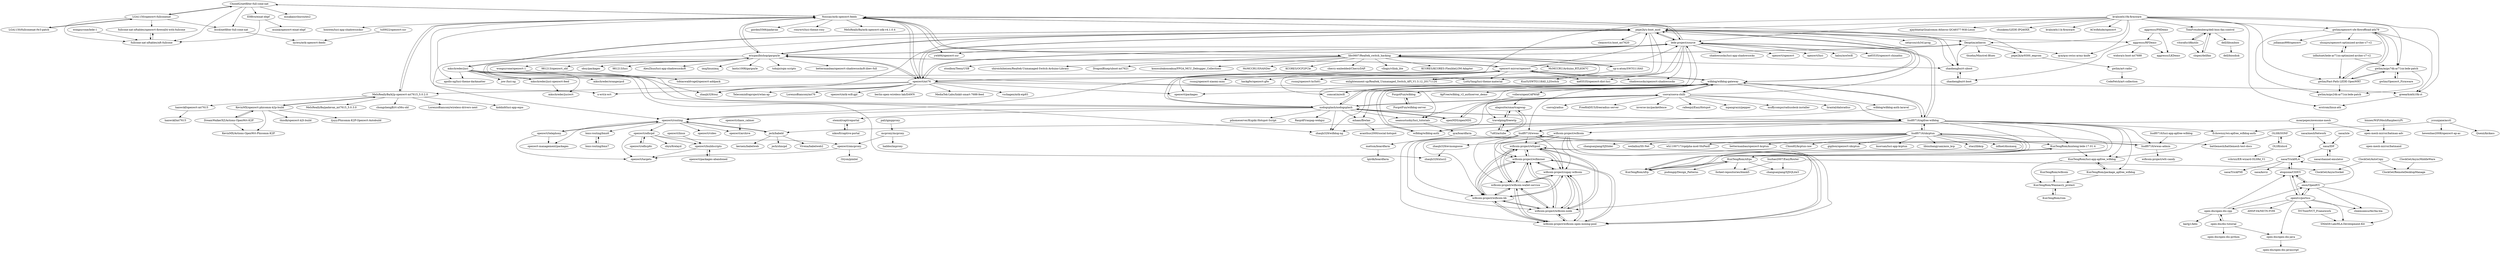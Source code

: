digraph G {
"Chion82/netfilter-full-cone-nat" -> "LGA1150/openwrt-fullconenat"
"Chion82/netfilter-full-cone-nat" -> "llccd/netfilter-full-cone-nat"
"Chion82/netfilter-full-cone-nat" -> "fullcone-nat-nftables/nft-fullcone"
"Chion82/netfilter-full-cone-nat" -> "Nossiac/mtk-openwrt-feeds"
"Chion82/netfilter-full-cone-nat" -> "EHfive/einat-ebpf"
"Chion82/netfilter-full-cone-nat" -> "misakaio/chnroutes2" ["e"=1]
"shunjou/openwrt-optimized-archer-c7-v2" -> "infinitnet/lede-ar71xx-optimized-archer-c7-v2"
"wifidog/wifidog-auth-laravel" -> "liudf0716/wwas"
"pepe2k/u-boot_mod" -> "lede-project/source"
"pepe2k/u-boot_mod" -> "ericpaulbishop/gargoyle"
"pepe2k/u-boot_mod" -> "cleanwrt/u-boot_mt7620"
"pepe2k/u-boot_mod" -> "Deoptim/atheros"
"pepe2k/u-boot_mod" -> "Nossiac/mtk-openwrt-feeds"
"pepe2k/u-boot_mod" -> "openwrt/mt76"
"pepe2k/u-boot_mod" -> "zhaohengbo/rt-uboot"
"pepe2k/u-boot_mod" -> "rssnsj/openwrt-hc5x61" ["e"=1]
"pepe2k/u-boot_mod" -> "wifidog/wifidog-gateway"
"pepe2k/u-boot_mod" -> "zhaojh329/oui" ["e"=1]
"pepe2k/u-boot_mod" -> "aggresss/RFDemo"
"pepe2k/u-boot_mod" -> "LuttyYang/luci-theme-material" ["e"=1]
"pepe2k/u-boot_mod" -> "setarcos/ch341prog" ["e"=1]
"pepe2k/u-boot_mod" -> "pepe2k/ar9300_eeprom"
"pepe2k/u-boot_mod" -> "mkschreder/juci"
"moarpepes/awesome-mesh" -> "nasa/meshNetwork"
"moarpepes/awesome-mesh" -> "open-mesh-mirror/batman-adv"
"moarpepes/awesome-mesh" -> "jech/babeld"
"coova/coova-chilli" -> "wifidog/wifidog-gateway"
"coova/coova-chilli" -> "nodogsplash/nodogsplash"
"coova/coova-chilli" -> "lirantal/daloradius" ["e"=1]
"coova/coova-chilli" -> "openNDS/openNDS"
"coova/coova-chilli" -> "coova/jradius" ["e"=1]
"coova/coova-chilli" -> "FreeRADIUS/freeradius-server" ["e"=1]
"coova/coova-chilli" -> "wifidog/wifidog-auth"
"coova/coova-chilli" -> "inverse-inc/packetfence" ["e"=1]
"coova/coova-chilli" -> "liudf0716/apfree-wifidog"
"coova/coova-chilli" -> "pepe2k/u-boot_mod"
"coova/coova-chilli" -> "rafeequl/EasyHotspot"
"coova/coova-chilli" -> "mpangrazzi/pepper"
"coova/coova-chilli" -> "muffycompo/radiusdesk-installer"
"bmx-routing/bmx7" -> "bmx-routing/bmx6"
"Nossiac/mtk-openwrt-feeds" -> "MeIsReallyBa/k2p-openwrt-mt7615_5.0.2.0"
"Nossiac/mtk-openwrt-feeds" -> "openwrt/mt76"
"Nossiac/mtk-openwrt-feeds" -> "gorden5566/padavan" ["e"=1]
"Nossiac/mtk-openwrt-feeds" -> "rosywrt/luci-theme-rosy" ["e"=1]
"Nossiac/mtk-openwrt-feeds" -> "zhaohengbo/rt-uboot"
"Nossiac/mtk-openwrt-feeds" -> "ywb94/openwrt-ssr" ["e"=1]
"Nossiac/mtk-openwrt-feeds" -> "MeIsReallyBa/mtk-openwrt-sdk-v4.1.0.4"
"Nossiac/mtk-openwrt-feeds" -> "Chion82/netfilter-full-cone-nat"
"Nossiac/mtk-openwrt-feeds" -> "pepe2k/u-boot_mod"
"Nossiac/mtk-openwrt-feeds" -> "lede-project/source"
"Nossiac/mtk-openwrt-feeds" -> "libc0607/Realtek_switch_hacking"
"Nossiac/mtk-openwrt-feeds" -> "ericpaulbishop/gargoyle"
"Nossiac/mtk-openwrt-feeds" -> "x-wrt/x-wrt" ["e"=1]
"Nossiac/mtk-openwrt-feeds" -> "apollo-ng/luci-theme-darkmatter" ["e"=1]
"Nossiac/mtk-openwrt-feeds" -> "honwen/luci-app-shadowsocksr" ["e"=1]
"KunTengRom/kunteng-lede-17.01.4" -> "KunTengRom/xfrps"
"KunTengRom/kunteng-lede-17.01.4" -> "KunTengRom/xfrp"
"KunTengRom/kunteng-lede-17.01.4" -> "KunTengRom/luci-app-apfree_wifidog"
"TomFreudenberg/dell-bios-fan-control" -> "vitorafsr/i8kutils"
"TomFreudenberg/dell-bios-fan-control" -> "clopez/dellfan"
"TomFreudenberg/dell-bios-fan-control" -> "dell/libsmbios"
"clopez/dellfan" -> "TomFreudenberg/dell-bios-fan-control"
"binnes/WiFiMeshRaspberryPi" -> "open-mesh-mirror/batman-adv"
"mcproxy/mcproxy" -> "haibbo/improxy"
"mcproxy/mcproxy" -> "openwrt/omcproxy"
"KunTengRom/package_apfree_wifidog" -> "KunTengRom/luci-app-apfree_wifidog"
"KunTengRom/package_apfree_wifidog" -> "KunTengRom/Wannacry_protect"
"seamustuohy/luci_tutorials" -> "qca/boardfarm"
"openwrt/linux" -> "openwrt/buildscripts"
"openwrt/chaos_calmer" -> "openwrt/archive"
"zhaohengbo/rt-uboot" -> "zhaohengbo/rt-boot"
"LGA1150/openwrt-fullconenat" -> "LGA1150/fullconenat-fw3-patch"
"LGA1150/openwrt-fullconenat" -> "Chion82/netfilter-full-cone-nat"
"LGA1150/openwrt-fullconenat" -> "llccd/netfilter-full-cone-nat"
"LGA1150/openwrt-fullconenat" -> "fullcone-nat-nftables/openwrt-firewall4-with-fullcone"
"LGA1150/openwrt-fullconenat" -> "fullcone-nat-nftables/nft-fullcone"
"zhaohengbo/rt-boot" -> "zhaohengbo/rt-uboot"
"liuzhao2007/EasyRouter" -> "changsanjiang/SJSQLite3"
"liuzhao2007/EasyRouter" -> "forked-repositories/blank5"
"liuzhao2007/EasyRouter" -> "ClockGet/AsyncSocket"
"MeIsReallyBa/k2p-openwrt-mt7615_5.0.2.0" -> "Nossiac/mtk-openwrt-feeds"
"MeIsReallyBa/k2p-openwrt-mt7615_5.0.2.0" -> "hanwckf/openwrt-mt7615"
"MeIsReallyBa/k2p-openwrt-mt7615_5.0.2.0" -> "KevinMX/openwrt-phicomm-k2p-build"
"MeIsReallyBa/k2p-openwrt-mt7615_5.0.2.0" -> "LorenzoBianconi/wireless-drivers-next"
"MeIsReallyBa/k2p-openwrt-mt7615_5.0.2.0" -> "kiddin9/luci-app-eqos"
"MeIsReallyBa/k2p-openwrt-mt7615_5.0.2.0" -> "MeIsReallyBa/padavan_mt7615_5.0.3.0"
"MeIsReallyBa/k2p-openwrt-mt7615_5.0.2.0" -> "chongshengB/rt-n56u-old"
"openwrt/odhcpd" -> "openwrt/odhcp6c"
"openwrt/odhcpd" -> "openwrt/omcproxy"
"openwrt/odhcpd" -> "openwrt/targets"
"openwrt/odhcpd" -> "openwrt/buildscripts"
"openwrt/odhcpd" -> "sbyx/6relayd"
"liudf0716/wwas-admin" -> "liudf0716/wwas"
"liudf0716/wwas-admin" -> "wificoin-project/wfc-candy"
"wificoin-project/wificoin" -> "wificoin-project/wfcpool"
"wificoin-project/wificoin" -> "wificoin-project/wifiminer"
"wificoin-project/wificoin" -> "wificoin-project/wificoin-open-mining-pool"
"wificoin-project/wificoin" -> "wificoin-project/wificoin-node"
"wificoin-project/wificoin" -> "wificoin-project/wificoin-lib"
"wificoin-project/wificoin" -> "wificoin-project/wificoin-wallet-service"
"wificoin-project/wificoin" -> "wificoin-project/copay-wificoin"
"wificoin-project/copay-wificoin" -> "wificoin-project/wificoin-lib"
"wificoin-project/copay-wificoin" -> "wificoin-project/wifiminer"
"wificoin-project/copay-wificoin" -> "wificoin-project/wificoin-open-mining-pool"
"wificoin-project/copay-wificoin" -> "wificoin-project/wfcpool"
"wificoin-project/copay-wificoin" -> "wificoin-project/wificoin-wallet-service"
"wificoin-project/copay-wificoin" -> "wificoin-project/wificoin-node"
"wificoin-project/wificoin-lib" -> "wificoin-project/wificoin-open-mining-pool"
"wificoin-project/wificoin-lib" -> "wificoin-project/wfcpool"
"wificoin-project/wificoin-lib" -> "wificoin-project/wificoin-wallet-service"
"wificoin-project/wificoin-lib" -> "wificoin-project/wifiminer"
"wificoin-project/wificoin-lib" -> "wificoin-project/wificoin-node"
"wificoin-project/wificoin-lib" -> "wificoin-project/copay-wificoin"
"wificoin-project/wificoin-wallet-service" -> "wificoin-project/wfcpool"
"wificoin-project/wificoin-wallet-service" -> "wificoin-project/wificoin-lib"
"wificoin-project/wificoin-wallet-service" -> "wificoin-project/wifiminer"
"wificoin-project/wificoin-wallet-service" -> "wificoin-project/wificoin-open-mining-pool"
"wificoin-project/wificoin-wallet-service" -> "wificoin-project/wificoin-node"
"wificoin-project/wificoin-wallet-service" -> "wificoin-project/copay-wificoin"
"wificoin-project/wificoin-node" -> "wificoin-project/wfcpool"
"wificoin-project/wificoin-node" -> "wificoin-project/wificoin-wallet-service"
"wificoin-project/wificoin-node" -> "wificoin-project/wificoin-lib"
"wificoin-project/wificoin-node" -> "wificoin-project/wifiminer"
"wificoin-project/wificoin-node" -> "wificoin-project/wificoin-open-mining-pool"
"wificoin-project/wificoin-node" -> "wificoin-project/copay-wificoin"
"wificoin-project/wifiminer" -> "wificoin-project/wfcpool"
"wificoin-project/wifiminer" -> "wificoin-project/wificoin-wallet-service"
"wificoin-project/wifiminer" -> "wificoin-project/wificoin-open-mining-pool"
"wificoin-project/wifiminer" -> "wificoin-project/wificoin-lib"
"wificoin-project/wifiminer" -> "wificoin-project/wificoin-node"
"wificoin-project/wifiminer" -> "wificoin-project/copay-wificoin"
"wificoin-project/wfcpool" -> "wificoin-project/wificoin-wallet-service"
"wificoin-project/wfcpool" -> "wificoin-project/wificoin-lib"
"wificoin-project/wfcpool" -> "wificoin-project/wifiminer"
"wificoin-project/wfcpool" -> "wificoin-project/wificoin-open-mining-pool"
"wificoin-project/wfcpool" -> "wificoin-project/wificoin-node"
"wificoin-project/wfcpool" -> "wificoin-project/copay-wificoin"
"wificoin-project/wificoin-open-mining-pool" -> "wificoin-project/wificoin-lib"
"wificoin-project/wificoin-open-mining-pool" -> "wificoin-project/wfcpool"
"wificoin-project/wificoin-open-mining-pool" -> "wificoin-project/wificoin-wallet-service"
"wificoin-project/wificoin-open-mining-pool" -> "wificoin-project/wifiminer"
"wificoin-project/wificoin-open-mining-pool" -> "wificoin-project/wificoin-node"
"wificoin-project/wificoin-open-mining-pool" -> "wificoin-project/copay-wificoin"
"McMCCRU/Arduino_RTL8367C" -> "enlightenment-up/Realtek_Unmanaged_Switch_API_V1.3.12_20171124"
"ClockGet/AutoCopy" -> "ClockGet/RemoteDesktopManage"
"ClockGet/AutoCopy" -> "ClockGet/AsyncSocket"
"gwlim/openwrt-sfe-flowoffload-ath79" -> "gwlim/Fast-Path-LEDE-OpenWRT"
"gwlim/openwrt-sfe-flowoffload-ath79" -> "gwlim/mips74k-ar71xx-lede-patch"
"gwlim/openwrt-sfe-flowoffload-ath79" -> "shunjou/openwrt-optimized-archer-c7-v2"
"gwlim/openwrt-sfe-flowoffload-ath79" -> "jollaman999/openwrt"
"gwlim/openwrt-sfe-flowoffload-ath79" -> "gwlim/mips24k-ar71xx-lede-patch"
"gwlim/openwrt-sfe-flowoffload-ath79" -> "greearb/ath10k-ct"
"liudf0716/wwas" -> "liudf0716/wwas-admin"
"liudf0716/wwas" -> "wificoin-project/copay-wificoin"
"liudf0716/wwas" -> "wificoin-project/wificoin-wallet-service"
"liudf0716/wwas" -> "wificoin-project/wificoin-lib"
"liudf0716/wwas" -> "wificoin-project/wificoin-node"
"liudf0716/wwas" -> "wificoin-project/wfcpool"
"liudf0716/wwas" -> "wificoin-project/wificoin-open-mining-pool"
"liudf0716/wwas" -> "wificoin-project/wifiminer"
"tsl0922/openwrt-ssr" -> "liyiwu/mtk-openwrt-feeds"
"etopzone/CERTI" -> "onox/OpenRTI"
"etopzone/CERTI" -> "openlvc/portico"
"etopzone/CERTI" -> "nasa/TrickHLA"
"LGA1150/fullconenat-fw3-patch" -> "LGA1150/openwrt-fullconenat"
"hanwckf/openwrt-mt7615" -> "hanwckf/mt7615"
"KevinMX/openwrt-phicomm-k2p-build" -> "thisdk/openwrt-k2t-build"
"KevinMX/openwrt-phicomm-k2p-build" -> "KevinMX/Actions-OpenWrt-Phicomm-K2P"
"KevinMX/openwrt-phicomm-k2p-build" -> "MeIsReallyBa/k2p-openwrt-mt7615_5.0.2.0"
"KevinMX/openwrt-phicomm-k2p-build" -> "DreamWalkerXZ/Actions-OpenWrt-K2P"
"KevinMX/openwrt-phicomm-k2p-build" -> "tjuyy/Phicomm-K2P-Openwrt-Autobuild"
"gwlim/Openwrt_Firmware" -> "gwlim/mips74k-ar71xx-lede-patch"
"KunTengRom/luci-app-apfree_wifidog" -> "KunTengRom/package_apfree_wifidog"
"KunTengRom/luci-app-apfree_wifidog" -> "KunTengRom/Wannacry_protect"
"KunTengRom/wificoin" -> "KunTengRom/Wannacry_protect"
"openwrt/mt76" -> "Nossiac/mtk-openwrt-feeds"
"openwrt/mt76" -> "openwrt/mtk-wifi-gpl"
"openwrt/mt76" -> "lede-project/source"
"openwrt/mt76" -> "greearb/ath10k-ct"
"openwrt/mt76" -> "pepe2k/u-boot_mod"
"openwrt/mt76" -> "berlin-open-wireless-lab/DAWN" ["e"=1]
"openwrt/mt76" -> "ericpaulbishop/gargoyle"
"openwrt/mt76" -> "MediaTek-Labs/linkit-smart-7688-feed" ["e"=1]
"openwrt/mt76" -> "vschagen/mtk-eip93" ["e"=1]
"openwrt/mt76" -> "openwrt/packages" ["e"=1]
"openwrt/mt76" -> "x-wrt/x-wrt" ["e"=1]
"openwrt/mt76" -> "Telecominfraproject/wlan-ap" ["e"=1]
"openwrt/mt76" -> "zhaojh329/oui" ["e"=1]
"openwrt/mt76" -> "LorenzoBianconi/mt76"
"openwrt/mt76" -> "MeIsReallyBa/k2p-openwrt-mt7615_5.0.2.0"
"openwrt-mirror/openwrt" -> "openwrt/routing"
"openwrt-mirror/openwrt" -> "lede-project/source"
"openwrt-mirror/openwrt" -> "ericpaulbishop/gargoyle"
"openwrt-mirror/openwrt" -> "hackgfw/openwrt-gfw" ["e"=1]
"openwrt-mirror/openwrt" -> "LuttyYang/luci-theme-material" ["e"=1]
"openwrt-mirror/openwrt" -> "comcat/miwifi"
"openwrt-mirror/openwrt" -> "rssnsj/openwrt-xiaomi-mini" ["e"=1]
"openwrt-mirror/openwrt" -> "pepe2k/u-boot_mod"
"openwrt-mirror/openwrt" -> "aa65535/openwrt-dist-luci" ["e"=1]
"openwrt-mirror/openwrt" -> "wifidog/wifidog-gateway"
"openwrt-mirror/openwrt" -> "openwrt/mt76"
"openwrt-mirror/openwrt" -> "shadowsocks/openwrt-shadowsocks" ["e"=1]
"openwrt-mirror/openwrt" -> "nodogsplash/nodogsplash"
"openwrt-mirror/openwrt" -> "openwrt/packages" ["e"=1]
"openwrt-mirror/openwrt" -> "rssnsj/openwrt-hc5x61" ["e"=1]
"jech/babeld" -> "Vivena/babelweb2"
"jech/babeld" -> "kerneis/babelweb"
"jech/babeld" -> "jech/shncpd"
"jech/babeld" -> "openwrt/routing"
"openNDS/openNDS" -> "nodogsplash/nodogsplash"
"openNDS/openNDS" -> "coova/coova-chilli"
"openwrt/telephony" -> "openwrt/routing"
"openwrt/telephony" -> "openwrt-management/packages"
"openwrt/telephony" -> "openwrt/targets"
"alagoutte/smartcapwap" -> "travelping/freewtp"
"alagoutte/smartcapwap" -> "7u83/actube"
"wongsyrone/openwrt-1" -> "tobiaswaldvogel/openwrt-addpack"
"DreamWalkerXZ/Actions-OpenWrt-K2P" -> "KevinMX/Actions-OpenWrt-Phicomm-K2P"
"DreamWalkerXZ/Actions-OpenWrt-K2P" -> "KevinMX/openwrt-phicomm-k2p-build"
"llccd/netfilter-full-cone-nat" -> "liyiwu/mtk-openwrt-feeds"
"ycsunjane/acctl" -> "hewenhao2008/openwrt-ap-ac"
"ycsunjane/acctl" -> "Echowxsy/wx-apfree_wifidog-auth"
"ycsunjane/acctl" -> "Quenii/kickass"
"openlvc/portico" -> "onox/OpenRTI"
"openlvc/portico" -> "etopzone/CERTI"
"openlvc/portico" -> "SMASH-Lab/HLA-Development-Kit"
"openlvc/portico" -> "AMSP-04/NETN-FOM"
"openlvc/portico" -> "open-dis/open-dis-java"
"openlvc/portico" -> "open-dis/open-dis-cpp"
"openlvc/portico" -> "chiemseesurfer/ba-hla"
"openlvc/portico" -> "IVCTool/IVCT_Framework"
"ForgotFun/wifidog" -> "ForgotFun/wifidog-server"
"openwrt/buildscripts" -> "openwrt/packages-abandoned"
"openwrt/buildscripts" -> "openwrt/targets"
"7u83/actube" -> "alagoutte/smartcapwap"
"7u83/actube" -> "travelping/freewtp"
"nasa/TrickHLA" -> "nasa/TrickFMI"
"nasa/TrickHLA" -> "etopzone/CERTI"
"nasa/TrickHLA" -> "nasa/koviz"
"mkschreder/juci" -> "mkschreder/juci-openwrt-feed"
"mkschreder/juci" -> "zhaojh329/oui" ["e"=1]
"mkschreder/juci" -> "mkschreder/orangerpcd"
"mkschreder/juci" -> "jow-/luci-ng"
"mkschreder/juci" -> "LuttyYang/luci-theme-material" ["e"=1]
"mkschreder/juci" -> "seamustuohy/luci_tutorials"
"mkschreder/juci" -> "mkschreder/juciwrt"
"mkschreder/juci" -> "zhaojh329/xluci2"
"mkschreder/juci" -> "apollo-ng/luci-theme-darkmatter" ["e"=1]
"mkschreder/juci" -> "zhaojh329/wifidog-ng"
"mkschreder/juci" -> "pepe2k/u-boot_mod"
"bmx-routing/bmx6" -> "bmx-routing/bmx7"
"pepe2k/ar9300_eeprom" -> "gwlim/art-radio"
"vitorafsr/i8kutils" -> "TomFreudenberg/dell-bios-fan-control"
"vitorafsr/i8kutils" -> "clopez/dellfan"
"onox/OpenRTI" -> "etopzone/CERTI"
"onox/OpenRTI" -> "openlvc/portico"
"onox/OpenRTI" -> "SMASH-Lab/HLA-Development-Kit"
"onox/OpenRTI" -> "chiemseesurfer/ba-hla"
"onox/OpenRTI" -> "nasa/TrickHLA"
"IVCTool/IVCT_Framework" -> "SMASH-Lab/HLA-Development-Kit"
"mkschreder/juci-openwrt-feed" -> "mkschreder/juciwrt"
"mhaas/fbwlan" -> "acanthus2000/social-hotspot"
"liudf0716/apfree-wifidog" -> "wifidog/wifidog-gateway"
"liudf0716/apfree-wifidog" -> "liudf0716/wwas"
"liudf0716/apfree-wifidog" -> "liudf0716/xkcptun"
"liudf0716/apfree-wifidog" -> "KunTengRom/kunteng-lede-17.01.4"
"liudf0716/apfree-wifidog" -> "zhaojh329/wifidog-ng"
"liudf0716/apfree-wifidog" -> "KunTengRom/xfrps"
"liudf0716/apfree-wifidog" -> "KunTengRom/xfrp"
"liudf0716/apfree-wifidog" -> "KunTengRom/package_apfree_wifidog"
"liudf0716/apfree-wifidog" -> "wificoin-project/wificoin"
"liudf0716/apfree-wifidog" -> "lede-project/source"
"liudf0716/apfree-wifidog" -> "nodogsplash/nodogsplash"
"liudf0716/apfree-wifidog" -> "KunTengRom/luci-app-apfree_wifidog"
"liudf0716/apfree-wifidog" -> "Echowxsy/wx-apfree_wifidog-auth"
"liudf0716/apfree-wifidog" -> "liudf0716/wwas-admin"
"liudf0716/apfree-wifidog" -> "wifidog/wifidog-auth"
"fullcone-nat-nftables/nft-fullcone" -> "fullcone-nat-nftables/openwrt-firewall4-with-fullcone"
"qca/boardfarm" -> "mattsm/boardfarm"
"qca/boardfarm" -> "battlemesh/battlemesh-test-docs"
"openwrt/omcproxy" -> "openwrt/targets"
"openwrt/omcproxy" -> "Oryon/pimbd"
"open-dis/open-dis-java" -> "open-dis/open-dis-javascript"
"fullcone-nat-nftables/openwrt-firewall4-with-fullcone" -> "fullcone-nat-nftables/nft-fullcone"
"mattsm/boardfarm" -> "lgirdk/boardfarm"
"ForgotFun/wifidog-server" -> "ForgotFun/wifidog"
"pali/igmpproxy" -> "mcproxy/mcproxy"
"lede-project/source" -> "pepe2k/u-boot_mod"
"lede-project/source" -> "openwrt/packages" ["e"=1]
"lede-project/source" -> "shadowsocks/openwrt-shadowsocks" ["e"=1]
"lede-project/source" -> "shadowsocks/luci-app-shadowsocks" ["e"=1]
"lede-project/source" -> "openwrt/mt76"
"lede-project/source" -> "ericpaulbishop/gargoyle"
"lede-project/source" -> "openwrt/openwrt" ["e"=1]
"lede-project/source" -> "openwrt/luci" ["e"=1]
"lede-project/source" -> "Nossiac/mtk-openwrt-feeds"
"lede-project/source" -> "kaloz/mwlwifi" ["e"=1]
"lede-project/source" -> "ywb94/openwrt-ssr" ["e"=1]
"lede-project/source" -> "liudf0716/apfree-wifidog"
"lede-project/source" -> "aa65535/openwrt-chinadns" ["e"=1]
"lede-project/source" -> "aa65535/openwrt-dist-luci" ["e"=1]
"lede-project/source" -> "LuttyYang/luci-theme-material" ["e"=1]
"nasa/isle" -> "nasa/IDF"
"OLSR/olsrd" -> "OLSR/OONF"
"OLSR/olsrd" -> "vchrizz/ER-wizard-OLSRd_V1"
"nasa/channel-emulator" -> "nasa/IDF"
"wongsyrone/lede-1" -> "fullcone-nat-nftables/nft-fullcone"
"Deoptim/atheros" -> "qca/qca-swiss-army-knife"
"Deoptim/atheros" -> "pepe2k/ar9300_eeprom"
"Deoptim/atheros" -> "zhaohengbo/rt-uboot"
"Deoptim/atheros" -> "libc0607/Realtek_switch_hacking"
"Deoptim/atheros" -> "thuehn/Minstrel-Blues"
"OLSR/OONF" -> "OLSR/olsrd"
"OLSR/OONF" -> "battlemesh/battlemesh-test-docs"
"stemid/captiveportal" -> "nikosft/captive-portal"
"openwrt/odhcp6c" -> "openwrt/odhcpd"
"nasa/IDF" -> "nasa/channel-emulator"
"nasa/IDF" -> "nasa/TrickHLA"
"aggresss/RFDemo" -> "aggresss/LKDemo"
"aggresss/RFDemo" -> "widora/u-boot-mt7688" ["e"=1]
"aggresss/RFDemo" -> "zhaohengbo/rt-boot"
"gwlim/mips74k-ar71xx-lede-patch" -> "gwlim/Fast-Path-LEDE-OpenWRT"
"gwlim/mips74k-ar71xx-lede-patch" -> "gwlim/Openwrt_Firmware"
"gwlim/mips74k-ar71xx-lede-patch" -> "gwlim/mips24k-ar71xx-lede-patch"
"ericpaulbishop/gargoyle" -> "981213/openwrt_old" ["e"=1]
"ericpaulbishop/gargoyle" -> "obsy/packages" ["e"=1]
"ericpaulbishop/gargoyle" -> "pepe2k/u-boot_mod"
"ericpaulbishop/gargoyle" -> "981213/luci" ["e"=1]
"ericpaulbishop/gargoyle" -> "lede-project/source"
"ericpaulbishop/gargoyle" -> "AlexZhuo/luci-app-shadowsocksR" ["e"=1]
"ericpaulbishop/gargoyle" -> "Nossiac/mtk-openwrt-feeds"
"ericpaulbishop/gargoyle" -> "imq/linuximq"
"ericpaulbishop/gargoyle" -> "lantis1008/gargoyle"
"ericpaulbishop/gargoyle" -> "openwrt/mt76"
"ericpaulbishop/gargoyle" -> "tohojo/sqm-scripts" ["e"=1]
"ericpaulbishop/gargoyle" -> "bettermanbao/openwrt-shadowsocksR-libev-full" ["e"=1]
"ericpaulbishop/gargoyle" -> "openwrt-mirror/openwrt"
"ericpaulbishop/gargoyle" -> "openwrt/routing"
"ericpaulbishop/gargoyle" -> "wongsyrone/openwrt-1"
"greearb/ath10k-ct" -> "erstrom/linux-ath"
"open-mesh-mirror/batman-adv" -> "open-mesh-mirror/batmand"
"dell/libsmbios" -> "dell/biosdisk"
"travelping/freewtp" -> "alagoutte/smartcapwap"
"travelping/freewtp" -> "7u83/actube"
"EHfive/einat-ebpf" -> "fullcone-nat-nftables/nft-fullcone"
"EHfive/einat-ebpf" -> "muink/openwrt-einat-ebpf"
"libc0607/Realtek_switch_hacking" -> "up-n-atom/SWTG118AS"
"libc0607/Realtek_switch_hacking" -> "Deoptim/atheros"
"libc0607/Realtek_switch_hacking" -> "enlightenment-up/Realtek_Unmanaged_Switch_API_V1.3.12_20171124"
"libc0607/Realtek_switch_hacking" -> "Nossiac/mtk-openwrt-feeds"
"libc0607/Realtek_switch_hacking" -> "McMCCRU/Arduino_RTL8367C"
"libc0607/Realtek_switch_hacking" -> "shiroichiheisen/Realtek-Unmanaged-Switch-Arduino-Library"
"libc0607/Realtek_switch_hacking" -> "DragonBluep/uboot-mt7621"
"libc0607/Realtek_switch_hacking" -> "konosubakonoakua/FPGA_MCU_Debugger_Collections" ["e"=1]
"libc0607/Realtek_switch_hacking" -> "McMCCRU/SNANDer" ["e"=1]
"libc0607/Realtek_switch_hacking" -> "KCORES/OCP2PCIe" ["e"=1]
"libc0607/Realtek_switch_hacking" -> "cherry-embedded/CherryDAP" ["e"=1]
"libc0607/Realtek_switch_hacking" -> "vllogic/vllink_lite" ["e"=1]
"libc0607/Realtek_switch_hacking" -> "KCORES/KCORES-FlexibleLOM-Adapter" ["e"=1]
"libc0607/Realtek_switch_hacking" -> "xtoolbox/TeenyUSB" ["e"=1]
"libc0607/Realtek_switch_hacking" -> "zhaohengbo/rt-uboot"
"aggresss/PHDemo" -> "aggresss/LKDemo"
"aggresss/PHDemo" -> "aggresss/RFDemo"
"open-dis/dis-tutorial" -> "open-dis/open-dis-java"
"open-dis/dis-tutorial" -> "open-dis/open-dis-cpp"
"open-dis/dis-tutorial" -> "open-dis/open-dis-python"
"up-n-atom/SWTG118AS" -> "KunYi/SWTG118AS_L2Switch"
"up-n-atom/SWTG118AS" -> "libc0607/Realtek_switch_hacking"
"liudf0716/luci-app-apfree-wifidog" -> "liudf0716/wwas-admin"
"open-dis/open-dis-cpp" -> "karljj1/kdis"
"open-dis/open-dis-cpp" -> "open-dis/dis-tutorial"
"open-dis/open-dis-cpp" -> "etopzone/CERTI"
"open-dis/open-dis-cpp" -> "onox/OpenRTI"
"liudf0716/xkcptun" -> "KunTengRom/xfrp"
"liudf0716/xkcptun" -> "KunTengRom/xfrps"
"liudf0716/xkcptun" -> "KunTengRom/kunteng-lede-17.01.4"
"liudf0716/xkcptun" -> "liudf0716/apfree-wifidog"
"liudf0716/xkcptun" -> "bettermanbao/openwrt-kcptun" ["e"=1]
"liudf0716/xkcptun" -> "Chion82/kcptun-raw" ["e"=1]
"liudf0716/xkcptun" -> "gigibox/openwrt-xkcptun"
"liudf0716/xkcptun" -> "kuoruan/luci-app-kcptun" ["e"=1]
"liudf0716/xkcptun" -> "libinzhangyuan/asio_kcp" ["e"=1]
"liudf0716/xkcptun" -> "xtaci/libkcp" ["e"=1]
"liudf0716/xkcptun" -> "infinet/dnsmasq" ["e"=1]
"liudf0716/xkcptun" -> "changsanjiang/SJSlider"
"liudf0716/xkcptun" -> "weilaihui/SS-Net" ["e"=1]
"liudf0716/xkcptun" -> "zhaojh329/evmongoose"
"liudf0716/xkcptun" -> "wh1100717/rqalpha-mod-ShiPanE"
"wifidog/wifidog-gateway" -> "wifidog/wifidog-auth"
"wifidog/wifidog-gateway" -> "liudf0716/apfree-wifidog"
"wifidog/wifidog-gateway" -> "coova/coova-chilli"
"wifidog/wifidog-gateway" -> "zhaojh329/wifidog-ng"
"wifidog/wifidog-gateway" -> "nodogsplash/nodogsplash"
"wifidog/wifidog-gateway" -> "wifidog/wifidog-auth-laravel"
"wifidog/wifidog-gateway" -> "ForgotFun/wifidog"
"wifidog/wifidog-gateway" -> "mhaas/fbwlan"
"wifidog/wifidog-gateway" -> "pepe2k/u-boot_mod"
"wifidog/wifidog-gateway" -> "liudf0716/wwas"
"wifidog/wifidog-gateway" -> "seamustuohy/luci_tutorials"
"wifidog/wifidog-gateway" -> "openwrt-mirror/openwrt"
"wifidog/wifidog-gateway" -> "vollero/openCAPWAP"
"wifidog/wifidog-gateway" -> "ApFree/wifidog_v2_authserver_demo"
"wifidog/wifidog-gateway" -> "comcat/miwifi"
"infinitnet/lede-ar71xx-optimized-archer-c7-v2" -> "shunjou/openwrt-optimized-archer-c7-v2"
"infinitnet/lede-ar71xx-optimized-archer-c7-v2" -> "gwlim/mips74k-ar71xx-lede-patch"
"infinitnet/lede-ar71xx-optimized-archer-c7-v2" -> "gwlim/Fast-Path-LEDE-OpenWRT"
"gwlim/art-radio" -> "CodeFetch/art-collection"
"KunTengRom/xfrp" -> "KunTengRom/xfrps"
"KunTengRom/xfrp" -> "KunTengRom/kunteng-lede-17.01.4"
"KunTengRom/xfrp" -> "liudf0716/xkcptun"
"Echowxsy/wx-apfree_wifidog-auth" -> "KunTengRom/luci-app-apfree_wifidog"
"nodogsplash/nodogsplash" -> "openNDS/openNDS"
"nodogsplash/nodogsplash" -> "wifidog/wifidog-gateway"
"nodogsplash/nodogsplash" -> "coova/coova-chilli"
"nodogsplash/nodogsplash" -> "liudf0716/apfree-wifidog"
"nodogsplash/nodogsplash" -> "openwrt/routing"
"nodogsplash/nodogsplash" -> "pepe2k/u-boot_mod"
"nodogsplash/nodogsplash" -> "openwrt-mirror/openwrt"
"nodogsplash/nodogsplash" -> "stemid/captiveportal"
"nodogsplash/nodogsplash" -> "pihomeserver/Kupiki-Hotspot-Script" ["e"=1]
"nodogsplash/nodogsplash" -> "lede-project/source"
"nodogsplash/nodogsplash" -> "mhaas/fbwlan"
"nodogsplash/nodogsplash" -> "ericpaulbishop/gargoyle"
"nodogsplash/nodogsplash" -> "zhaojh329/wifidog-ng"
"nodogsplash/nodogsplash" -> "seamustuohy/luci_tutorials"
"nodogsplash/nodogsplash" -> "RaspAP/raspap-webgui" ["e"=1]
"vollero/openCAPWAP" -> "travelping/freewtp"
"vollero/openCAPWAP" -> "alagoutte/smartcapwap"
"kvalo/ath10k-firmware" -> "greearb/ath10k-ct"
"kvalo/ath10k-firmware" -> "ajaybhatia/Qualcomm-Atheros-QCA9377-Wifi-Linux"
"kvalo/ath10k-firmware" -> "chunkeey/LEDE-IPQ40XX"
"kvalo/ath10k-firmware" -> "pepe2k/u-boot_mod"
"kvalo/ath10k-firmware" -> "qca/qca-swiss-army-knife"
"kvalo/ath10k-firmware" -> "lede-project/source"
"kvalo/ath10k-firmware" -> "kvalo/ath11k-firmware" ["e"=1]
"kvalo/ath10k-firmware" -> "erstrom/linux-ath"
"kvalo/ath10k-firmware" -> "Deoptim/atheros"
"kvalo/ath10k-firmware" -> "gwlim/openwrt-sfe-flowoffload-ath79"
"kvalo/ath10k-firmware" -> "gwlim/mips74k-ar71xx-lede-patch"
"kvalo/ath10k-firmware" -> "openwrt/mt76"
"kvalo/ath10k-firmware" -> "gwlim/Fast-Path-LEDE-OpenWRT"
"kvalo/ath10k-firmware" -> "TomFreudenberg/dell-bios-fan-control"
"kvalo/ath10k-firmware" -> "ACwifidude/openwrt" ["e"=1]
"nasa/meshNetwork" -> "nasa/IDF"
"wifidog/wifidog-auth" -> "wifidog/wifidog-gateway"
"KunTengRom/xfrps" -> "KunTengRom/xfrp"
"KunTengRom/xfrps" -> "pudongqi/Design_Patterns" ["e"=1]
"KunTengRom/xfrps" -> "forked-repositories/blank5"
"KunTengRom/xfrps" -> "changsanjiang/SJSQLite3"
"openwrt/routing" -> "openwrt/telephony"
"openwrt/routing" -> "openwrt/video"
"openwrt/routing" -> "openwrt-management/packages"
"openwrt/routing" -> "bmx-routing/bmx6"
"openwrt/routing" -> "openwrt/archive"
"openwrt/routing" -> "jech/babeld"
"openwrt/routing" -> "openwrt/odhcpd"
"gwlim/Fast-Path-LEDE-OpenWRT" -> "gwlim/mips74k-ar71xx-lede-patch"
"gwlim/Fast-Path-LEDE-OpenWRT" -> "gwlim/openwrt-sfe-flowoffload-ath79"
"gwlim/Fast-Path-LEDE-OpenWRT" -> "gwlim/mips24k-ar71xx-lede-patch"
"ClockGet/AsyncMiddleWare" -> "ClockGet/RemoteDesktopManage"
"KunTengRom/rom" -> "KunTengRom/Wannacry_protect"
"nikosft/captive-portal" -> "stemid/captiveportal"
"zhaojh329/evmongoose" -> "zhaojh329/xluci2"
"openwrt/packages-abandoned" -> "openwrt/buildscripts"
"KunTengRom/Wannacry_protect" -> "KunTengRom/rom"
"Chion82/netfilter-full-cone-nat" ["l"="-65.387,14.526"]
"LGA1150/openwrt-fullconenat" ["l"="-65.35,14.531"]
"llccd/netfilter-full-cone-nat" ["l"="-65.329,14.536"]
"fullcone-nat-nftables/nft-fullcone" ["l"="-65.34,14.507"]
"Nossiac/mtk-openwrt-feeds" ["l"="-65.49,14.545"]
"EHfive/einat-ebpf" ["l"="-65.35,14.483"]
"misakaio/chnroutes2" ["l"="-65.474,16.294"]
"shunjou/openwrt-optimized-archer-c7-v2" ["l"="-65.441,14.385"]
"infinitnet/lede-ar71xx-optimized-archer-c7-v2" ["l"="-65.449,14.365"]
"wifidog/wifidog-auth-laravel" ["l"="-65.634,14.7"]
"liudf0716/wwas" ["l"="-65.648,14.734"]
"pepe2k/u-boot_mod" ["l"="-65.553,14.571"]
"lede-project/source" ["l"="-65.527,14.593"]
"ericpaulbishop/gargoyle" ["l"="-65.495,14.6"]
"cleanwrt/u-boot_mt7620" ["l"="-65.588,14.555"]
"Deoptim/atheros" ["l"="-65.517,14.5"]
"openwrt/mt76" ["l"="-65.517,14.548"]
"zhaohengbo/rt-uboot" ["l"="-65.533,14.518"]
"rssnsj/openwrt-hc5x61" ["l"="-45.448,13.182"]
"wifidog/wifidog-gateway" ["l"="-65.582,14.662"]
"zhaojh329/oui" ["l"="-54.253,-12.466"]
"aggresss/RFDemo" ["l"="-65.618,14.508"]
"LuttyYang/luci-theme-material" ["l"="-64.622,15.291"]
"setarcos/ch341prog" ["l"="-40.411,-33.77"]
"pepe2k/ar9300_eeprom" ["l"="-65.561,14.527"]
"mkschreder/juci" ["l"="-65.639,14.586"]
"moarpepes/awesome-mesh" ["l"="-65.307,14.869"]
"nasa/meshNetwork" ["l"="-65.242,14.926"]
"open-mesh-mirror/batman-adv" ["l"="-65.307,14.913"]
"jech/babeld" ["l"="-65.376,14.776"]
"coova/coova-chilli" ["l"="-65.584,14.634"]
"nodogsplash/nodogsplash" ["l"="-65.551,14.651"]
"lirantal/daloradius" ["l"="6.502,-2.671"]
"openNDS/openNDS" ["l"="-65.561,14.623"]
"coova/jradius" ["l"="6.636,-2.65"]
"FreeRADIUS/freeradius-server" ["l"="6.503,-2.725"]
"wifidog/wifidog-auth" ["l"="-65.573,14.686"]
"inverse-inc/packetfence" ["l"="6.351,-2.783"]
"liudf0716/apfree-wifidog" ["l"="-65.602,14.704"]
"rafeequl/EasyHotspot" ["l"="-65.591,14.607"]
"mpangrazzi/pepper" ["l"="-65.605,14.603"]
"muffycompo/radiusdesk-installer" ["l"="-65.614,14.618"]
"bmx-routing/bmx7" ["l"="-65.425,14.76"]
"bmx-routing/bmx6" ["l"="-65.425,14.739"]
"MeIsReallyBa/k2p-openwrt-mt7615_5.0.2.0" ["l"="-65.557,14.478"]
"gorden5566/padavan" ["l"="-65.353,15.213"]
"rosywrt/luci-theme-rosy" ["l"="-64.575,15.347"]
"ywb94/openwrt-ssr" ["l"="-45.565,13.193"]
"MeIsReallyBa/mtk-openwrt-sdk-v4.1.0.4" ["l"="-65.456,14.553"]
"libc0607/Realtek_switch_hacking" ["l"="-65.468,14.505"]
"x-wrt/x-wrt" ["l"="-65.269,15.313"]
"apollo-ng/luci-theme-darkmatter" ["l"="-64.61,15.307"]
"honwen/luci-app-shadowsocksr" ["l"="-45.453,13.223"]
"KunTengRom/kunteng-lede-17.01.4" ["l"="-65.624,14.754"]
"KunTengRom/xfrps" ["l"="-65.651,14.787"]
"KunTengRom/xfrp" ["l"="-65.643,14.755"]
"KunTengRom/luci-app-apfree_wifidog" ["l"="-65.591,14.751"]
"TomFreudenberg/dell-bios-fan-control" ["l"="-65.513,14.339"]
"vitorafsr/i8kutils" ["l"="-65.52,14.308"]
"clopez/dellfan" ["l"="-65.534,14.326"]
"dell/libsmbios" ["l"="-65.496,14.282"]
"binnes/WiFiMeshRaspberryPi" ["l"="-65.313,14.951"]
"mcproxy/mcproxy" ["l"="-65.239,14.729"]
"haibbo/improxy" ["l"="-65.22,14.714"]
"openwrt/omcproxy" ["l"="-65.29,14.723"]
"KunTengRom/package_apfree_wifidog" ["l"="-65.577,14.744"]
"KunTengRom/Wannacry_protect" ["l"="-65.567,14.776"]
"seamustuohy/luci_tutorials" ["l"="-65.641,14.623"]
"qca/boardfarm" ["l"="-65.73,14.595"]
"openwrt/linux" ["l"="-65.285,14.762"]
"openwrt/buildscripts" ["l"="-65.313,14.744"]
"openwrt/chaos_calmer" ["l"="-65.343,14.662"]
"openwrt/archive" ["l"="-65.376,14.678"]
"zhaohengbo/rt-boot" ["l"="-65.573,14.507"]
"LGA1150/fullconenat-fw3-patch" ["l"="-65.337,14.553"]
"fullcone-nat-nftables/openwrt-firewall4-with-fullcone" ["l"="-65.322,14.515"]
"liuzhao2007/EasyRouter" ["l"="-65.706,14.887"]
"changsanjiang/SJSQLite3" ["l"="-65.694,14.841"]
"forked-repositories/blank5" ["l"="-65.669,14.851"]
"ClockGet/AsyncSocket" ["l"="-65.736,14.933"]
"hanwckf/openwrt-mt7615" ["l"="-65.567,14.429"]
"KevinMX/openwrt-phicomm-k2p-build" ["l"="-65.604,14.43"]
"LorenzoBianconi/wireless-drivers-next" ["l"="-65.584,14.475"]
"kiddin9/luci-app-eqos" ["l"="-65.574,14.449"]
"MeIsReallyBa/padavan_mt7615_5.0.3.0" ["l"="-65.558,14.455"]
"chongshengB/rt-n56u-old" ["l"="-65.592,14.46"]
"openwrt/odhcpd" ["l"="-65.334,14.714"]
"openwrt/odhcp6c" ["l"="-65.31,14.713"]
"openwrt/targets" ["l"="-65.333,14.73"]
"sbyx/6relayd" ["l"="-65.316,14.693"]
"liudf0716/wwas-admin" ["l"="-65.618,14.739"]
"wificoin-project/wfc-candy" ["l"="-65.604,14.76"]
"wificoin-project/wificoin" ["l"="-65.662,14.745"]
"wificoin-project/wfcpool" ["l"="-65.677,14.773"]
"wificoin-project/wifiminer" ["l"="-65.689,14.754"]
"wificoin-project/wificoin-open-mining-pool" ["l"="-65.669,14.758"]
"wificoin-project/wificoin-node" ["l"="-65.677,14.75"]
"wificoin-project/wificoin-lib" ["l"="-65.668,14.767"]
"wificoin-project/wificoin-wallet-service" ["l"="-65.679,14.76"]
"wificoin-project/copay-wificoin" ["l"="-65.689,14.766"]
"McMCCRU/Arduino_RTL8367C" ["l"="-65.438,14.511"]
"enlightenment-up/Realtek_Unmanaged_Switch_API_V1.3.12_20171124" ["l"="-65.445,14.523"]
"ClockGet/AutoCopy" ["l"="-65.761,14.97"]
"ClockGet/RemoteDesktopManage" ["l"="-65.782,15"]
"gwlim/openwrt-sfe-flowoffload-ath79" ["l"="-65.459,14.422"]
"gwlim/Fast-Path-LEDE-OpenWRT" ["l"="-65.475,14.404"]
"gwlim/mips74k-ar71xx-lede-patch" ["l"="-65.453,14.401"]
"jollaman999/openwrt" ["l"="-65.425,14.416"]
"gwlim/mips24k-ar71xx-lede-patch" ["l"="-65.466,14.386"]
"greearb/ath10k-ct" ["l"="-65.48,14.472"]
"tsl0922/openwrt-ssr" ["l"="-65.271,14.537"]
"liyiwu/mtk-openwrt-feeds" ["l"="-65.295,14.537"]
"etopzone/CERTI" ["l"="-65.108,15.054"]
"onox/OpenRTI" ["l"="-65.113,15.067"]
"openlvc/portico" ["l"="-65.098,15.082"]
"nasa/TrickHLA" ["l"="-65.135,15.032"]
"hanwckf/mt7615" ["l"="-65.573,14.4"]
"thisdk/openwrt-k2t-build" ["l"="-65.631,14.433"]
"KevinMX/Actions-OpenWrt-Phicomm-K2P" ["l"="-65.625,14.397"]
"DreamWalkerXZ/Actions-OpenWrt-K2P" ["l"="-65.632,14.413"]
"tjuyy/Phicomm-K2P-Openwrt-Autobuild" ["l"="-65.605,14.394"]
"gwlim/Openwrt_Firmware" ["l"="-65.427,14.393"]
"KunTengRom/wificoin" ["l"="-65.546,14.796"]
"openwrt/mtk-wifi-gpl" ["l"="-65.496,14.518"]
"berlin-open-wireless-lab/DAWN" ["l"="-64.584,14.814"]
"MediaTek-Labs/linkit-smart-7688-feed" ["l"="-15.321,-40.211"]
"vschagen/mtk-eip93" ["l"="-64.633,14.848"]
"openwrt/packages" ["l"="-64.225,15.526"]
"Telecominfraproject/wlan-ap" ["l"="-65.174,15.436"]
"LorenzoBianconi/mt76" ["l"="-65.544,14.536"]
"openwrt-mirror/openwrt" ["l"="-65.517,14.634"]
"openwrt/routing" ["l"="-65.424,14.699"]
"hackgfw/openwrt-gfw" ["l"="-45.507,13.191"]
"comcat/miwifi" ["l"="-65.523,14.678"]
"rssnsj/openwrt-xiaomi-mini" ["l"="-45.31,13.241"]
"aa65535/openwrt-dist-luci" ["l"="-45.574,13.264"]
"shadowsocks/openwrt-shadowsocks" ["l"="-45.676,13.241"]
"Vivena/babelweb2" ["l"="-65.364,14.804"]
"kerneis/babelweb" ["l"="-65.351,14.788"]
"jech/shncpd" ["l"="-65.385,14.802"]
"openwrt/telephony" ["l"="-65.385,14.715"]
"openwrt-management/packages" ["l"="-65.405,14.715"]
"alagoutte/smartcapwap" ["l"="-65.529,14.758"]
"travelping/freewtp" ["l"="-65.516,14.752"]
"7u83/actube" ["l"="-65.513,14.771"]
"wongsyrone/openwrt-1" ["l"="-65.444,14.603"]
"tobiaswaldvogel/openwrt-addpack" ["l"="-65.411,14.607"]
"ycsunjane/acctl" ["l"="-65.577,14.833"]
"hewenhao2008/openwrt-ap-ac" ["l"="-65.561,14.855"]
"Echowxsy/wx-apfree_wifidog-auth" ["l"="-65.587,14.773"]
"Quenii/kickass" ["l"="-65.582,14.862"]
"SMASH-Lab/HLA-Development-Kit" ["l"="-65.12,15.091"]
"AMSP-04/NETN-FOM" ["l"="-65.093,15.111"]
"open-dis/open-dis-java" ["l"="-65.068,15.1"]
"open-dis/open-dis-cpp" ["l"="-65.078,15.065"]
"chiemseesurfer/ba-hla" ["l"="-65.125,15.08"]
"IVCTool/IVCT_Framework" ["l"="-65.113,15.107"]
"ForgotFun/wifidog" ["l"="-65.652,14.659"]
"ForgotFun/wifidog-server" ["l"="-65.677,14.658"]
"openwrt/packages-abandoned" ["l"="-65.307,14.763"]
"nasa/TrickFMI" ["l"="-65.154,15.043"]
"nasa/koviz" ["l"="-65.122,15.014"]
"mkschreder/juci-openwrt-feed" ["l"="-65.676,14.586"]
"mkschreder/orangerpcd" ["l"="-65.655,14.559"]
"jow-/luci-ng" ["l"="-65.685,14.559"]
"mkschreder/juciwrt" ["l"="-65.663,14.575"]
"zhaojh329/xluci2" ["l"="-65.704,14.625"]
"zhaojh329/wifidog-ng" ["l"="-65.615,14.645"]
"gwlim/art-radio" ["l"="-65.595,14.525"]
"mhaas/fbwlan" ["l"="-65.604,14.675"]
"acanthus2000/social-hotspot" ["l"="-65.635,14.678"]
"liudf0716/xkcptun" ["l"="-65.676,14.725"]
"mattsm/boardfarm" ["l"="-65.76,14.575"]
"battlemesh/battlemesh-test-docs" ["l"="-65.781,14.59"]
"Oryon/pimbd" ["l"="-65.269,14.721"]
"open-dis/open-dis-javascript" ["l"="-65.057,15.121"]
"lgirdk/boardfarm" ["l"="-65.781,14.562"]
"pali/igmpproxy" ["l"="-65.204,14.74"]
"shadowsocks/luci-app-shadowsocks" ["l"="-45.601,13.271"]
"openwrt/openwrt" ["l"="-64.272,15.632"]
"openwrt/luci" ["l"="-64.264,15.541"]
"kaloz/mwlwifi" ["l"="-46.431,13.148"]
"aa65535/openwrt-chinadns" ["l"="-45.579,13.24"]
"nasa/isle" ["l"="-65.203,15.008"]
"nasa/IDF" ["l"="-65.187,14.981"]
"OLSR/olsrd" ["l"="-65.849,14.579"]
"OLSR/OONF" ["l"="-65.823,14.584"]
"vchrizz/ER-wizard-OLSRd_V1" ["l"="-65.873,14.575"]
"nasa/channel-emulator" ["l"="-65.167,14.971"]
"wongsyrone/lede-1" ["l"="-65.305,14.489"]
"qca/qca-swiss-army-knife" ["l"="-65.53,14.46"]
"thuehn/Minstrel-Blues" ["l"="-65.531,14.481"]
"stemid/captiveportal" ["l"="-65.503,14.693"]
"nikosft/captive-portal" ["l"="-65.485,14.711"]
"aggresss/LKDemo" ["l"="-65.645,14.486"]
"widora/u-boot-mt7688" ["l"="-15.344,-40.255"]
"981213/openwrt_old" ["l"="-45.462,13.235"]
"obsy/packages" ["l"="-65.18,15.56"]
"981213/luci" ["l"="-45.408,13.244"]
"AlexZhuo/luci-app-shadowsocksR" ["l"="-45.482,13.227"]
"imq/linuximq" ["l"="-65.459,14.625"]
"lantis1008/gargoyle" ["l"="-65.469,14.599"]
"tohojo/sqm-scripts" ["l"="-64.625,14.68"]
"bettermanbao/openwrt-shadowsocksR-libev-full" ["l"="-45.547,13.209"]
"erstrom/linux-ath" ["l"="-65.475,14.449"]
"open-mesh-mirror/batmand" ["l"="-65.288,14.922"]
"dell/biosdisk" ["l"="-65.49,14.247"]
"muink/openwrt-einat-ebpf" ["l"="-65.334,14.463"]
"up-n-atom/SWTG118AS" ["l"="-65.438,14.477"]
"shiroichiheisen/Realtek-Unmanaged-Switch-Arduino-Library" ["l"="-65.446,14.493"]
"DragonBluep/uboot-mt7621" ["l"="-65.422,14.499"]
"konosubakonoakua/FPGA_MCU_Debugger_Collections" ["l"="-17.525,-43.044"]
"McMCCRU/SNANDer" ["l"="-40.438,-33.791"]
"KCORES/OCP2PCIe" ["l"="-20.442,-41.967"]
"cherry-embedded/CherryDAP" ["l"="-17.502,-43.026"]
"vllogic/vllink_lite" ["l"="-17.521,-43.075"]
"KCORES/KCORES-FlexibleLOM-Adapter" ["l"="-20.464,-41.972"]
"xtoolbox/TeenyUSB" ["l"="-17.61,-43.048"]
"aggresss/PHDemo" ["l"="-65.668,14.486"]
"open-dis/dis-tutorial" ["l"="-65.051,15.08"]
"open-dis/open-dis-python" ["l"="-65.021,15.086"]
"KunYi/SWTG118AS_L2Switch" ["l"="-65.415,14.463"]
"liudf0716/luci-app-apfree-wifidog" ["l"="-65.611,14.777"]
"karljj1/kdis" ["l"="-65.058,15.047"]
"bettermanbao/openwrt-kcptun" ["l"="-45.564,13.242"]
"Chion82/kcptun-raw" ["l"="-45.635,13.35"]
"gigibox/openwrt-xkcptun" ["l"="-65.711,14.718"]
"kuoruan/luci-app-kcptun" ["l"="-45.551,13.266"]
"libinzhangyuan/asio_kcp" ["l"="-23.238,-34.314"]
"xtaci/libkcp" ["l"="-23.179,-34.299"]
"infinet/dnsmasq" ["l"="-45.494,13.215"]
"changsanjiang/SJSlider" ["l"="-65.728,14.756"]
"weilaihui/SS-Net" ["l"="0.267,12.037"]
"zhaojh329/evmongoose" ["l"="-65.723,14.674"]
"wh1100717/rqalpha-mod-ShiPanE" ["l"="-65.743,14.726"]
"vollero/openCAPWAP" ["l"="-65.54,14.726"]
"ApFree/wifidog_v2_authserver_demo" ["l"="-65.622,14.669"]
"CodeFetch/art-collection" ["l"="-65.621,14.53"]
"pihomeserver/Kupiki-Hotspot-Script" ["l"="41.043,6.603"]
"RaspAP/raspap-webgui" ["l"="42.641,7.697"]
"kvalo/ath10k-firmware" ["l"="-65.503,14.457"]
"ajaybhatia/Qualcomm-Atheros-QCA9377-Wifi-Linux" ["l"="-65.524,14.409"]
"chunkeey/LEDE-IPQ40XX" ["l"="-65.502,14.42"]
"kvalo/ath11k-firmware" ["l"="-65.191,15.441"]
"ACwifidude/openwrt" ["l"="-65.056,15.435"]
"pudongqi/Design_Patterns" ["l"="0.333,11.873"]
"openwrt/video" ["l"="-65.404,14.68"]
"ClockGet/AsyncMiddleWare" ["l"="-65.801,15.026"]
"KunTengRom/rom" ["l"="-65.564,14.796"]
}